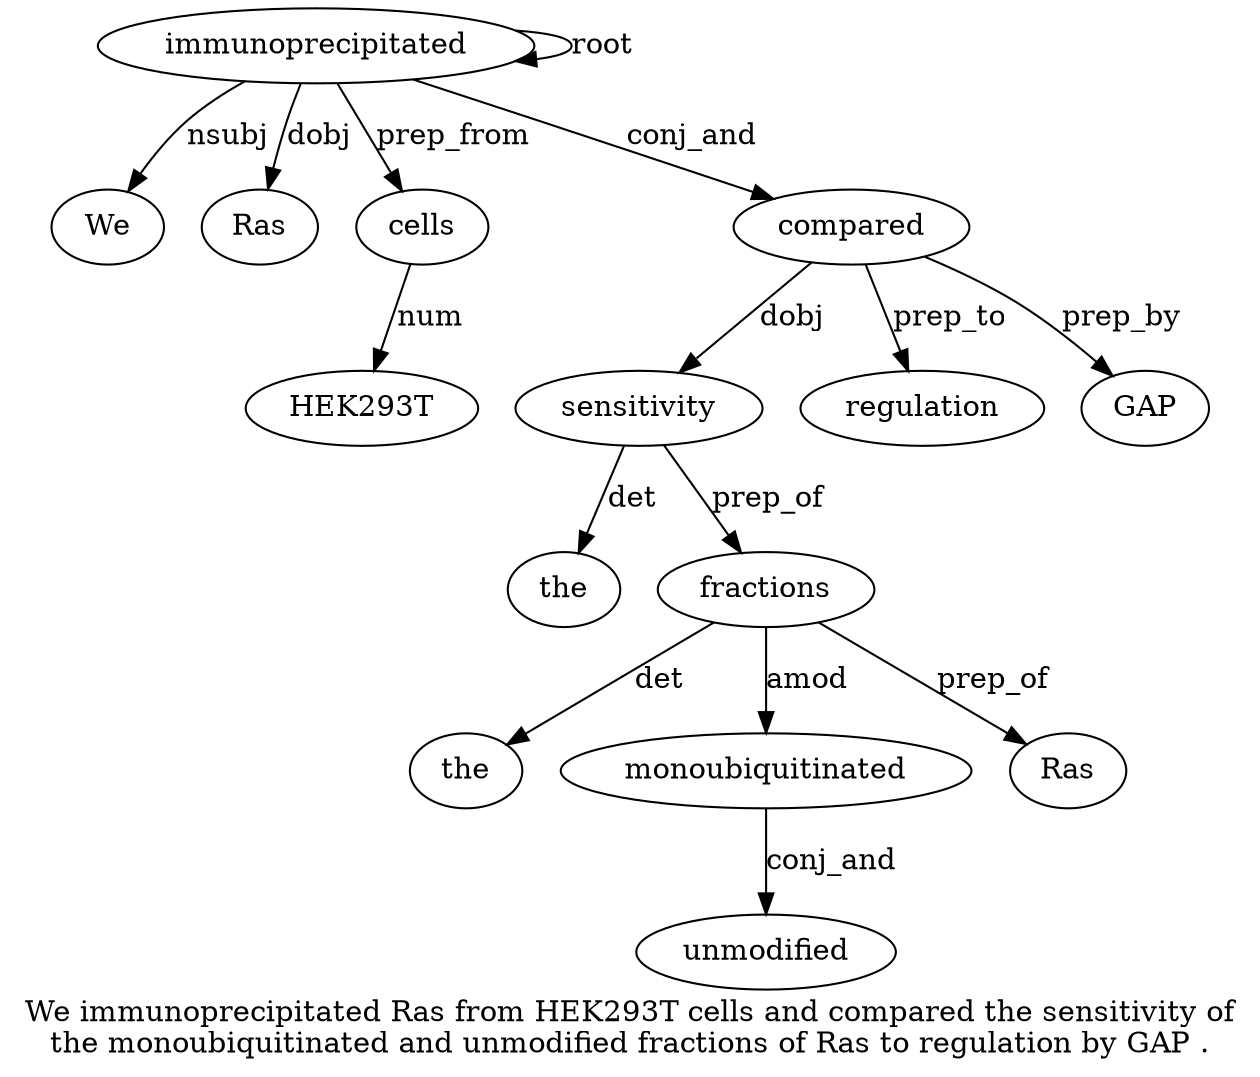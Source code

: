 digraph "We immunoprecipitated Ras from HEK293T cells and compared the sensitivity of the monoubiquitinated and unmodified fractions of Ras to regulation by GAP ." {
label="We immunoprecipitated Ras from HEK293T cells and compared the sensitivity of
the monoubiquitinated and unmodified fractions of Ras to regulation by GAP .";
immunoprecipitated2 [style=filled, fillcolor=white, label=immunoprecipitated];
We1 [style=filled, fillcolor=white, label=We];
immunoprecipitated2 -> We1  [label=nsubj];
immunoprecipitated2 -> immunoprecipitated2  [label=root];
Ras3 [style=filled, fillcolor=white, label=Ras];
immunoprecipitated2 -> Ras3  [label=dobj];
cells6 [style=filled, fillcolor=white, label=cells];
HEK293T5 [style=filled, fillcolor=white, label=HEK293T];
cells6 -> HEK293T5  [label=num];
immunoprecipitated2 -> cells6  [label=prep_from];
compared8 [style=filled, fillcolor=white, label=compared];
immunoprecipitated2 -> compared8  [label=conj_and];
sensitivity10 [style=filled, fillcolor=white, label=sensitivity];
the9 [style=filled, fillcolor=white, label=the];
sensitivity10 -> the9  [label=det];
compared8 -> sensitivity10  [label=dobj];
fractions16 [style=filled, fillcolor=white, label=fractions];
the12 [style=filled, fillcolor=white, label=the];
fractions16 -> the12  [label=det];
monoubiquitinated13 [style=filled, fillcolor=white, label=monoubiquitinated];
fractions16 -> monoubiquitinated13  [label=amod];
unmodified15 [style=filled, fillcolor=white, label=unmodified];
monoubiquitinated13 -> unmodified15  [label=conj_and];
sensitivity10 -> fractions16  [label=prep_of];
Ras18 [style=filled, fillcolor=white, label=Ras];
fractions16 -> Ras18  [label=prep_of];
regulation20 [style=filled, fillcolor=white, label=regulation];
compared8 -> regulation20  [label=prep_to];
GAP22 [style=filled, fillcolor=white, label=GAP];
compared8 -> GAP22  [label=prep_by];
}
